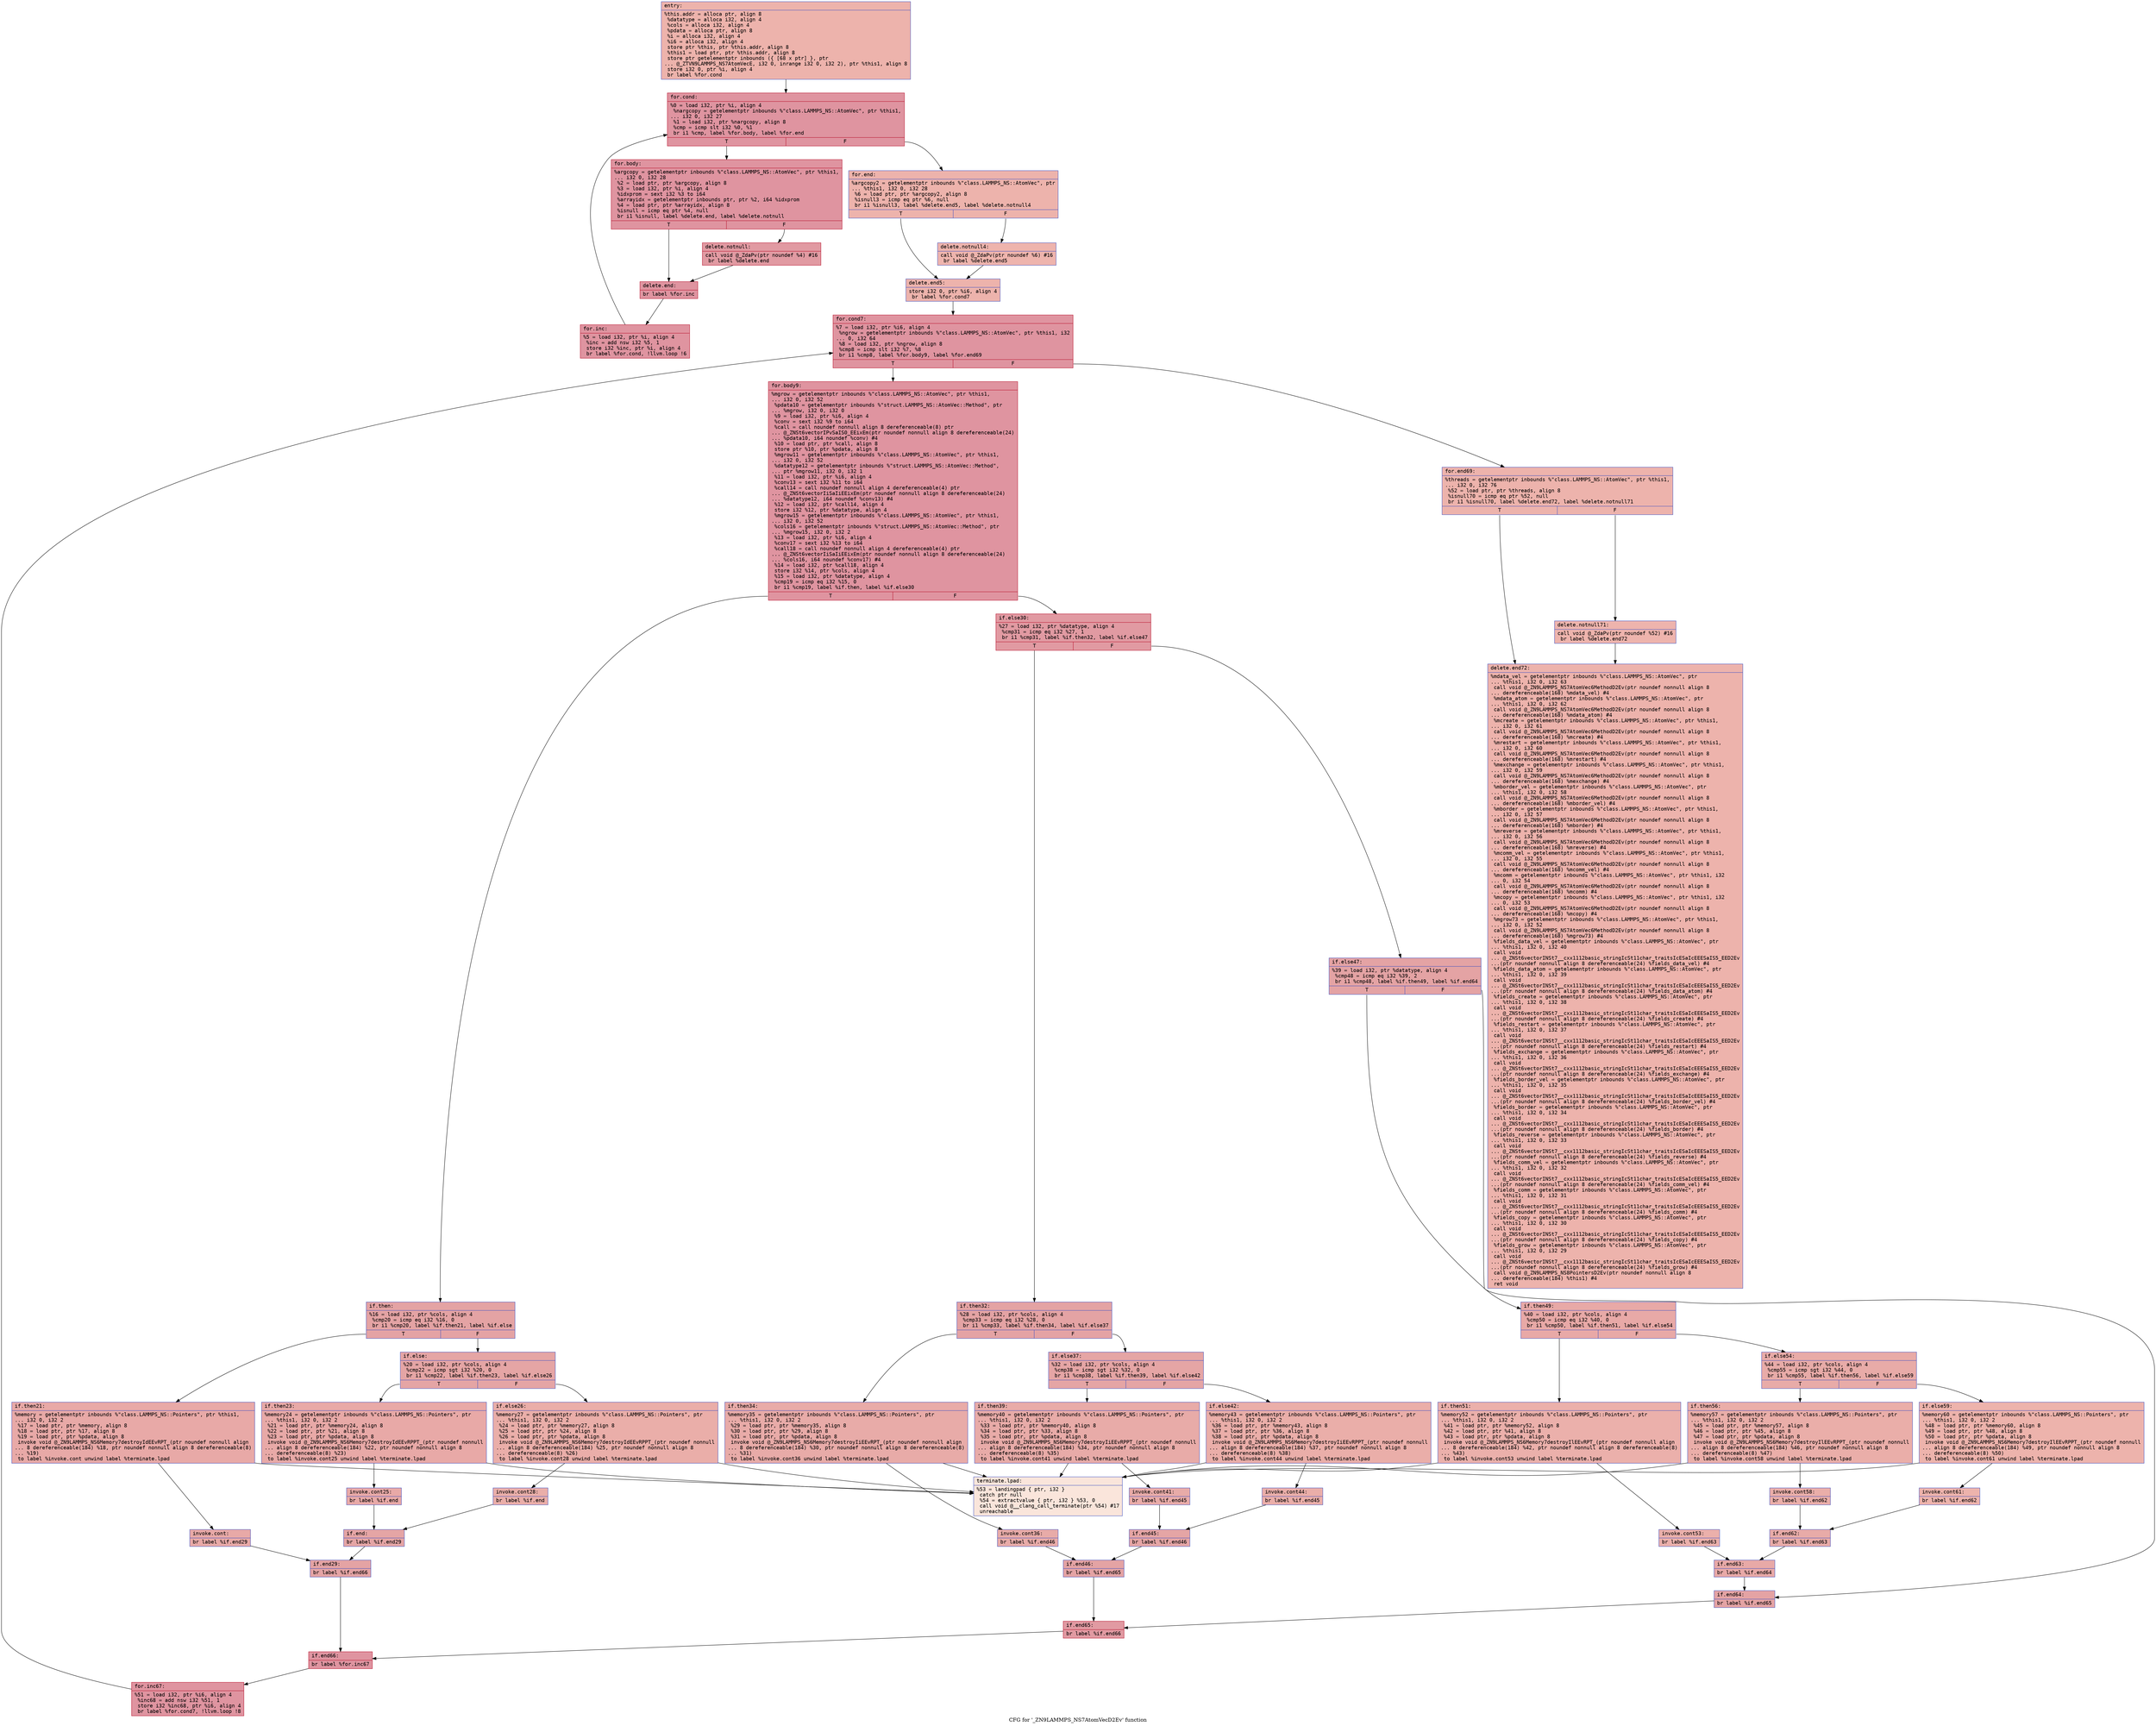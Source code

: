 digraph "CFG for '_ZN9LAMMPS_NS7AtomVecD2Ev' function" {
	label="CFG for '_ZN9LAMMPS_NS7AtomVecD2Ev' function";

	Node0x56285a8dc5a0 [shape=record,color="#3d50c3ff", style=filled, fillcolor="#d6524470" fontname="Courier",label="{entry:\l|  %this.addr = alloca ptr, align 8\l  %datatype = alloca i32, align 4\l  %cols = alloca i32, align 4\l  %pdata = alloca ptr, align 8\l  %i = alloca i32, align 4\l  %i6 = alloca i32, align 4\l  store ptr %this, ptr %this.addr, align 8\l  %this1 = load ptr, ptr %this.addr, align 8\l  store ptr getelementptr inbounds (\{ [68 x ptr] \}, ptr\l... @_ZTVN9LAMMPS_NS7AtomVecE, i32 0, inrange i32 0, i32 2), ptr %this1, align 8\l  store i32 0, ptr %i, align 4\l  br label %for.cond\l}"];
	Node0x56285a8dc5a0 -> Node0x56285a8dcbb0[tooltip="entry -> for.cond\nProbability 100.00%" ];
	Node0x56285a8dcbb0 [shape=record,color="#b70d28ff", style=filled, fillcolor="#b70d2870" fontname="Courier",label="{for.cond:\l|  %0 = load i32, ptr %i, align 4\l  %nargcopy = getelementptr inbounds %\"class.LAMMPS_NS::AtomVec\", ptr %this1,\l... i32 0, i32 27\l  %1 = load i32, ptr %nargcopy, align 8\l  %cmp = icmp slt i32 %0, %1\l  br i1 %cmp, label %for.body, label %for.end\l|{<s0>T|<s1>F}}"];
	Node0x56285a8dcbb0:s0 -> Node0x56285a8dcee0[tooltip="for.cond -> for.body\nProbability 96.88%" ];
	Node0x56285a8dcbb0:s1 -> Node0x56285a8dd100[tooltip="for.cond -> for.end\nProbability 3.12%" ];
	Node0x56285a8dcee0 [shape=record,color="#b70d28ff", style=filled, fillcolor="#b70d2870" fontname="Courier",label="{for.body:\l|  %argcopy = getelementptr inbounds %\"class.LAMMPS_NS::AtomVec\", ptr %this1,\l... i32 0, i32 28\l  %2 = load ptr, ptr %argcopy, align 8\l  %3 = load i32, ptr %i, align 4\l  %idxprom = sext i32 %3 to i64\l  %arrayidx = getelementptr inbounds ptr, ptr %2, i64 %idxprom\l  %4 = load ptr, ptr %arrayidx, align 8\l  %isnull = icmp eq ptr %4, null\l  br i1 %isnull, label %delete.end, label %delete.notnull\l|{<s0>T|<s1>F}}"];
	Node0x56285a8dcee0:s0 -> Node0x56285a8dd6f0[tooltip="for.body -> delete.end\nProbability 37.50%" ];
	Node0x56285a8dcee0:s1 -> Node0x56285a8dd770[tooltip="for.body -> delete.notnull\nProbability 62.50%" ];
	Node0x56285a8dd770 [shape=record,color="#b70d28ff", style=filled, fillcolor="#bb1b2c70" fontname="Courier",label="{delete.notnull:\l|  call void @_ZdaPv(ptr noundef %4) #16\l  br label %delete.end\l}"];
	Node0x56285a8dd770 -> Node0x56285a8dd6f0[tooltip="delete.notnull -> delete.end\nProbability 100.00%" ];
	Node0x56285a8dd6f0 [shape=record,color="#b70d28ff", style=filled, fillcolor="#b70d2870" fontname="Courier",label="{delete.end:\l|  br label %for.inc\l}"];
	Node0x56285a8dd6f0 -> Node0x56285a8ddb20[tooltip="delete.end -> for.inc\nProbability 100.00%" ];
	Node0x56285a8ddb20 [shape=record,color="#b70d28ff", style=filled, fillcolor="#b70d2870" fontname="Courier",label="{for.inc:\l|  %5 = load i32, ptr %i, align 4\l  %inc = add nsw i32 %5, 1\l  store i32 %inc, ptr %i, align 4\l  br label %for.cond, !llvm.loop !6\l}"];
	Node0x56285a8ddb20 -> Node0x56285a8dcbb0[tooltip="for.inc -> for.cond\nProbability 100.00%" ];
	Node0x56285a8dd100 [shape=record,color="#3d50c3ff", style=filled, fillcolor="#d6524470" fontname="Courier",label="{for.end:\l|  %argcopy2 = getelementptr inbounds %\"class.LAMMPS_NS::AtomVec\", ptr\l... %this1, i32 0, i32 28\l  %6 = load ptr, ptr %argcopy2, align 8\l  %isnull3 = icmp eq ptr %6, null\l  br i1 %isnull3, label %delete.end5, label %delete.notnull4\l|{<s0>T|<s1>F}}"];
	Node0x56285a8dd100:s0 -> Node0x56285a8deba0[tooltip="for.end -> delete.end5\nProbability 37.50%" ];
	Node0x56285a8dd100:s1 -> Node0x56285a8dcf60[tooltip="for.end -> delete.notnull4\nProbability 62.50%" ];
	Node0x56285a8dcf60 [shape=record,color="#3d50c3ff", style=filled, fillcolor="#d8564670" fontname="Courier",label="{delete.notnull4:\l|  call void @_ZdaPv(ptr noundef %6) #16\l  br label %delete.end5\l}"];
	Node0x56285a8dcf60 -> Node0x56285a8deba0[tooltip="delete.notnull4 -> delete.end5\nProbability 100.00%" ];
	Node0x56285a8deba0 [shape=record,color="#3d50c3ff", style=filled, fillcolor="#d6524470" fontname="Courier",label="{delete.end5:\l|  store i32 0, ptr %i6, align 4\l  br label %for.cond7\l}"];
	Node0x56285a8deba0 -> Node0x56285a8df140[tooltip="delete.end5 -> for.cond7\nProbability 100.00%" ];
	Node0x56285a8df140 [shape=record,color="#b70d28ff", style=filled, fillcolor="#b70d2870" fontname="Courier",label="{for.cond7:\l|  %7 = load i32, ptr %i6, align 4\l  %ngrow = getelementptr inbounds %\"class.LAMMPS_NS::AtomVec\", ptr %this1, i32\l... 0, i32 64\l  %8 = load i32, ptr %ngrow, align 8\l  %cmp8 = icmp slt i32 %7, %8\l  br i1 %cmp8, label %for.body9, label %for.end69\l|{<s0>T|<s1>F}}"];
	Node0x56285a8df140:s0 -> Node0x56285a8df470[tooltip="for.cond7 -> for.body9\nProbability 96.88%" ];
	Node0x56285a8df140:s1 -> Node0x56285a8df4f0[tooltip="for.cond7 -> for.end69\nProbability 3.12%" ];
	Node0x56285a8df470 [shape=record,color="#b70d28ff", style=filled, fillcolor="#b70d2870" fontname="Courier",label="{for.body9:\l|  %mgrow = getelementptr inbounds %\"class.LAMMPS_NS::AtomVec\", ptr %this1,\l... i32 0, i32 52\l  %pdata10 = getelementptr inbounds %\"struct.LAMMPS_NS::AtomVec::Method\", ptr\l... %mgrow, i32 0, i32 0\l  %9 = load i32, ptr %i6, align 4\l  %conv = sext i32 %9 to i64\l  %call = call noundef nonnull align 8 dereferenceable(8) ptr\l... @_ZNSt6vectorIPvSaIS0_EEixEm(ptr noundef nonnull align 8 dereferenceable(24)\l... %pdata10, i64 noundef %conv) #4\l  %10 = load ptr, ptr %call, align 8\l  store ptr %10, ptr %pdata, align 8\l  %mgrow11 = getelementptr inbounds %\"class.LAMMPS_NS::AtomVec\", ptr %this1,\l... i32 0, i32 52\l  %datatype12 = getelementptr inbounds %\"struct.LAMMPS_NS::AtomVec::Method\",\l... ptr %mgrow11, i32 0, i32 1\l  %11 = load i32, ptr %i6, align 4\l  %conv13 = sext i32 %11 to i64\l  %call14 = call noundef nonnull align 4 dereferenceable(4) ptr\l... @_ZNSt6vectorIiSaIiEEixEm(ptr noundef nonnull align 8 dereferenceable(24)\l... %datatype12, i64 noundef %conv13) #4\l  %12 = load i32, ptr %call14, align 4\l  store i32 %12, ptr %datatype, align 4\l  %mgrow15 = getelementptr inbounds %\"class.LAMMPS_NS::AtomVec\", ptr %this1,\l... i32 0, i32 52\l  %cols16 = getelementptr inbounds %\"struct.LAMMPS_NS::AtomVec::Method\", ptr\l... %mgrow15, i32 0, i32 2\l  %13 = load i32, ptr %i6, align 4\l  %conv17 = sext i32 %13 to i64\l  %call18 = call noundef nonnull align 4 dereferenceable(4) ptr\l... @_ZNSt6vectorIiSaIiEEixEm(ptr noundef nonnull align 8 dereferenceable(24)\l... %cols16, i64 noundef %conv17) #4\l  %14 = load i32, ptr %call18, align 4\l  store i32 %14, ptr %cols, align 4\l  %15 = load i32, ptr %datatype, align 4\l  %cmp19 = icmp eq i32 %15, 0\l  br i1 %cmp19, label %if.then, label %if.else30\l|{<s0>T|<s1>F}}"];
	Node0x56285a8df470:s0 -> Node0x56285a8e09a0[tooltip="for.body9 -> if.then\nProbability 37.50%" ];
	Node0x56285a8df470:s1 -> Node0x56285a8e0a70[tooltip="for.body9 -> if.else30\nProbability 62.50%" ];
	Node0x56285a8e09a0 [shape=record,color="#3d50c3ff", style=filled, fillcolor="#c32e3170" fontname="Courier",label="{if.then:\l|  %16 = load i32, ptr %cols, align 4\l  %cmp20 = icmp eq i32 %16, 0\l  br i1 %cmp20, label %if.then21, label %if.else\l|{<s0>T|<s1>F}}"];
	Node0x56285a8e09a0:s0 -> Node0x56285a8e0d00[tooltip="if.then -> if.then21\nProbability 37.50%" ];
	Node0x56285a8e09a0:s1 -> Node0x56285a8e0d50[tooltip="if.then -> if.else\nProbability 62.50%" ];
	Node0x56285a8e0d00 [shape=record,color="#3d50c3ff", style=filled, fillcolor="#ca3b3770" fontname="Courier",label="{if.then21:\l|  %memory = getelementptr inbounds %\"class.LAMMPS_NS::Pointers\", ptr %this1,\l... i32 0, i32 2\l  %17 = load ptr, ptr %memory, align 8\l  %18 = load ptr, ptr %17, align 8\l  %19 = load ptr, ptr %pdata, align 8\l  invoke void @_ZN9LAMMPS_NS6Memory7destroyIdEEvRPT_(ptr noundef nonnull align\l... 8 dereferenceable(184) %18, ptr noundef nonnull align 8 dereferenceable(8)\l... %19)\l          to label %invoke.cont unwind label %terminate.lpad\l}"];
	Node0x56285a8e0d00 -> Node0x56285a8e1460[tooltip="if.then21 -> invoke.cont\nProbability 100.00%" ];
	Node0x56285a8e0d00 -> Node0x56285a8e14e0[tooltip="if.then21 -> terminate.lpad\nProbability 0.00%" ];
	Node0x56285a8e1460 [shape=record,color="#3d50c3ff", style=filled, fillcolor="#ca3b3770" fontname="Courier",label="{invoke.cont:\l|  br label %if.end29\l}"];
	Node0x56285a8e1460 -> Node0x56285a8e1860[tooltip="invoke.cont -> if.end29\nProbability 100.00%" ];
	Node0x56285a8e0d50 [shape=record,color="#3d50c3ff", style=filled, fillcolor="#c5333470" fontname="Courier",label="{if.else:\l|  %20 = load i32, ptr %cols, align 4\l  %cmp22 = icmp sgt i32 %20, 0\l  br i1 %cmp22, label %if.then23, label %if.else26\l|{<s0>T|<s1>F}}"];
	Node0x56285a8e0d50:s0 -> Node0x56285a8e1a30[tooltip="if.else -> if.then23\nProbability 62.50%" ];
	Node0x56285a8e0d50:s1 -> Node0x56285a8e1ab0[tooltip="if.else -> if.else26\nProbability 37.50%" ];
	Node0x56285a8e1a30 [shape=record,color="#3d50c3ff", style=filled, fillcolor="#ca3b3770" fontname="Courier",label="{if.then23:\l|  %memory24 = getelementptr inbounds %\"class.LAMMPS_NS::Pointers\", ptr\l... %this1, i32 0, i32 2\l  %21 = load ptr, ptr %memory24, align 8\l  %22 = load ptr, ptr %21, align 8\l  %23 = load ptr, ptr %pdata, align 8\l  invoke void @_ZN9LAMMPS_NS6Memory7destroyIdEEvRPPT_(ptr noundef nonnull\l... align 8 dereferenceable(184) %22, ptr noundef nonnull align 8\l... dereferenceable(8) %23)\l          to label %invoke.cont25 unwind label %terminate.lpad\l}"];
	Node0x56285a8e1a30 -> Node0x56285a8e1ee0[tooltip="if.then23 -> invoke.cont25\nProbability 100.00%" ];
	Node0x56285a8e1a30 -> Node0x56285a8e14e0[tooltip="if.then23 -> terminate.lpad\nProbability 0.00%" ];
	Node0x56285a8e1ee0 [shape=record,color="#3d50c3ff", style=filled, fillcolor="#ca3b3770" fontname="Courier",label="{invoke.cont25:\l|  br label %if.end\l}"];
	Node0x56285a8e1ee0 -> Node0x56285a8e21e0[tooltip="invoke.cont25 -> if.end\nProbability 100.00%" ];
	Node0x56285a8e1ab0 [shape=record,color="#3d50c3ff", style=filled, fillcolor="#d0473d70" fontname="Courier",label="{if.else26:\l|  %memory27 = getelementptr inbounds %\"class.LAMMPS_NS::Pointers\", ptr\l... %this1, i32 0, i32 2\l  %24 = load ptr, ptr %memory27, align 8\l  %25 = load ptr, ptr %24, align 8\l  %26 = load ptr, ptr %pdata, align 8\l  invoke void @_ZN9LAMMPS_NS6Memory7destroyIdEEvRPPT_(ptr noundef nonnull\l... align 8 dereferenceable(184) %25, ptr noundef nonnull align 8\l... dereferenceable(8) %26)\l          to label %invoke.cont28 unwind label %terminate.lpad\l}"];
	Node0x56285a8e1ab0 -> Node0x56285a8e2510[tooltip="if.else26 -> invoke.cont28\nProbability 100.00%" ];
	Node0x56285a8e1ab0 -> Node0x56285a8e14e0[tooltip="if.else26 -> terminate.lpad\nProbability 0.00%" ];
	Node0x56285a8e2510 [shape=record,color="#3d50c3ff", style=filled, fillcolor="#d0473d70" fontname="Courier",label="{invoke.cont28:\l|  br label %if.end\l}"];
	Node0x56285a8e2510 -> Node0x56285a8e21e0[tooltip="invoke.cont28 -> if.end\nProbability 100.00%" ];
	Node0x56285a8e21e0 [shape=record,color="#3d50c3ff", style=filled, fillcolor="#c5333470" fontname="Courier",label="{if.end:\l|  br label %if.end29\l}"];
	Node0x56285a8e21e0 -> Node0x56285a8e1860[tooltip="if.end -> if.end29\nProbability 100.00%" ];
	Node0x56285a8e1860 [shape=record,color="#3d50c3ff", style=filled, fillcolor="#c32e3170" fontname="Courier",label="{if.end29:\l|  br label %if.end66\l}"];
	Node0x56285a8e1860 -> Node0x56285a8e2810[tooltip="if.end29 -> if.end66\nProbability 100.00%" ];
	Node0x56285a8e0a70 [shape=record,color="#b70d28ff", style=filled, fillcolor="#bb1b2c70" fontname="Courier",label="{if.else30:\l|  %27 = load i32, ptr %datatype, align 4\l  %cmp31 = icmp eq i32 %27, 1\l  br i1 %cmp31, label %if.then32, label %if.else47\l|{<s0>T|<s1>F}}"];
	Node0x56285a8e0a70:s0 -> Node0x56285a8e29e0[tooltip="if.else30 -> if.then32\nProbability 50.00%" ];
	Node0x56285a8e0a70:s1 -> Node0x56285a8e2a30[tooltip="if.else30 -> if.else47\nProbability 50.00%" ];
	Node0x56285a8e29e0 [shape=record,color="#3d50c3ff", style=filled, fillcolor="#c32e3170" fontname="Courier",label="{if.then32:\l|  %28 = load i32, ptr %cols, align 4\l  %cmp33 = icmp eq i32 %28, 0\l  br i1 %cmp33, label %if.then34, label %if.else37\l|{<s0>T|<s1>F}}"];
	Node0x56285a8e29e0:s0 -> Node0x56285a8e2c70[tooltip="if.then32 -> if.then34\nProbability 37.50%" ];
	Node0x56285a8e29e0:s1 -> Node0x56285a8e2cf0[tooltip="if.then32 -> if.else37\nProbability 62.50%" ];
	Node0x56285a8e2c70 [shape=record,color="#3d50c3ff", style=filled, fillcolor="#cc403a70" fontname="Courier",label="{if.then34:\l|  %memory35 = getelementptr inbounds %\"class.LAMMPS_NS::Pointers\", ptr\l... %this1, i32 0, i32 2\l  %29 = load ptr, ptr %memory35, align 8\l  %30 = load ptr, ptr %29, align 8\l  %31 = load ptr, ptr %pdata, align 8\l  invoke void @_ZN9LAMMPS_NS6Memory7destroyIiEEvRPT_(ptr noundef nonnull align\l... 8 dereferenceable(184) %30, ptr noundef nonnull align 8 dereferenceable(8)\l... %31)\l          to label %invoke.cont36 unwind label %terminate.lpad\l}"];
	Node0x56285a8e2c70 -> Node0x56285a8e30c0[tooltip="if.then34 -> invoke.cont36\nProbability 100.00%" ];
	Node0x56285a8e2c70 -> Node0x56285a8e14e0[tooltip="if.then34 -> terminate.lpad\nProbability 0.00%" ];
	Node0x56285a8e30c0 [shape=record,color="#3d50c3ff", style=filled, fillcolor="#cc403a70" fontname="Courier",label="{invoke.cont36:\l|  br label %if.end46\l}"];
	Node0x56285a8e30c0 -> Node0x56285a8e33e0[tooltip="invoke.cont36 -> if.end46\nProbability 100.00%" ];
	Node0x56285a8e2cf0 [shape=record,color="#3d50c3ff", style=filled, fillcolor="#c5333470" fontname="Courier",label="{if.else37:\l|  %32 = load i32, ptr %cols, align 4\l  %cmp38 = icmp sgt i32 %32, 0\l  br i1 %cmp38, label %if.then39, label %if.else42\l|{<s0>T|<s1>F}}"];
	Node0x56285a8e2cf0:s0 -> Node0x56285a8e35b0[tooltip="if.else37 -> if.then39\nProbability 62.50%" ];
	Node0x56285a8e2cf0:s1 -> Node0x56285a8e3630[tooltip="if.else37 -> if.else42\nProbability 37.50%" ];
	Node0x56285a8e35b0 [shape=record,color="#3d50c3ff", style=filled, fillcolor="#cc403a70" fontname="Courier",label="{if.then39:\l|  %memory40 = getelementptr inbounds %\"class.LAMMPS_NS::Pointers\", ptr\l... %this1, i32 0, i32 2\l  %33 = load ptr, ptr %memory40, align 8\l  %34 = load ptr, ptr %33, align 8\l  %35 = load ptr, ptr %pdata, align 8\l  invoke void @_ZN9LAMMPS_NS6Memory7destroyIiEEvRPPT_(ptr noundef nonnull\l... align 8 dereferenceable(184) %34, ptr noundef nonnull align 8\l... dereferenceable(8) %35)\l          to label %invoke.cont41 unwind label %terminate.lpad\l}"];
	Node0x56285a8e35b0 -> Node0x56285a8e3a60[tooltip="if.then39 -> invoke.cont41\nProbability 100.00%" ];
	Node0x56285a8e35b0 -> Node0x56285a8e14e0[tooltip="if.then39 -> terminate.lpad\nProbability 0.00%" ];
	Node0x56285a8e3a60 [shape=record,color="#3d50c3ff", style=filled, fillcolor="#cc403a70" fontname="Courier",label="{invoke.cont41:\l|  br label %if.end45\l}"];
	Node0x56285a8e3a60 -> Node0x56285a8e3d60[tooltip="invoke.cont41 -> if.end45\nProbability 100.00%" ];
	Node0x56285a8e3630 [shape=record,color="#3d50c3ff", style=filled, fillcolor="#d0473d70" fontname="Courier",label="{if.else42:\l|  %memory43 = getelementptr inbounds %\"class.LAMMPS_NS::Pointers\", ptr\l... %this1, i32 0, i32 2\l  %36 = load ptr, ptr %memory43, align 8\l  %37 = load ptr, ptr %36, align 8\l  %38 = load ptr, ptr %pdata, align 8\l  invoke void @_ZN9LAMMPS_NS6Memory7destroyIiEEvRPPT_(ptr noundef nonnull\l... align 8 dereferenceable(184) %37, ptr noundef nonnull align 8\l... dereferenceable(8) %38)\l          to label %invoke.cont44 unwind label %terminate.lpad\l}"];
	Node0x56285a8e3630 -> Node0x56285a8e40c0[tooltip="if.else42 -> invoke.cont44\nProbability 100.00%" ];
	Node0x56285a8e3630 -> Node0x56285a8e14e0[tooltip="if.else42 -> terminate.lpad\nProbability 0.00%" ];
	Node0x56285a8e40c0 [shape=record,color="#3d50c3ff", style=filled, fillcolor="#d0473d70" fontname="Courier",label="{invoke.cont44:\l|  br label %if.end45\l}"];
	Node0x56285a8e40c0 -> Node0x56285a8e3d60[tooltip="invoke.cont44 -> if.end45\nProbability 100.00%" ];
	Node0x56285a8e3d60 [shape=record,color="#3d50c3ff", style=filled, fillcolor="#c5333470" fontname="Courier",label="{if.end45:\l|  br label %if.end46\l}"];
	Node0x56285a8e3d60 -> Node0x56285a8e33e0[tooltip="if.end45 -> if.end46\nProbability 100.00%" ];
	Node0x56285a8e33e0 [shape=record,color="#3d50c3ff", style=filled, fillcolor="#c32e3170" fontname="Courier",label="{if.end46:\l|  br label %if.end65\l}"];
	Node0x56285a8e33e0 -> Node0x56285a8e43a0[tooltip="if.end46 -> if.end65\nProbability 100.00%" ];
	Node0x56285a8e2a30 [shape=record,color="#3d50c3ff", style=filled, fillcolor="#c32e3170" fontname="Courier",label="{if.else47:\l|  %39 = load i32, ptr %datatype, align 4\l  %cmp48 = icmp eq i32 %39, 2\l  br i1 %cmp48, label %if.then49, label %if.end64\l|{<s0>T|<s1>F}}"];
	Node0x56285a8e2a30:s0 -> Node0x56285a8e4570[tooltip="if.else47 -> if.then49\nProbability 50.00%" ];
	Node0x56285a8e2a30:s1 -> Node0x56285a8e45c0[tooltip="if.else47 -> if.end64\nProbability 50.00%" ];
	Node0x56285a8e4570 [shape=record,color="#3d50c3ff", style=filled, fillcolor="#ca3b3770" fontname="Courier",label="{if.then49:\l|  %40 = load i32, ptr %cols, align 4\l  %cmp50 = icmp eq i32 %40, 0\l  br i1 %cmp50, label %if.then51, label %if.else54\l|{<s0>T|<s1>F}}"];
	Node0x56285a8e4570:s0 -> Node0x56285a8e4800[tooltip="if.then49 -> if.then51\nProbability 37.50%" ];
	Node0x56285a8e4570:s1 -> Node0x56285a8e4880[tooltip="if.then49 -> if.else54\nProbability 62.50%" ];
	Node0x56285a8e4800 [shape=record,color="#3d50c3ff", style=filled, fillcolor="#d24b4070" fontname="Courier",label="{if.then51:\l|  %memory52 = getelementptr inbounds %\"class.LAMMPS_NS::Pointers\", ptr\l... %this1, i32 0, i32 2\l  %41 = load ptr, ptr %memory52, align 8\l  %42 = load ptr, ptr %41, align 8\l  %43 = load ptr, ptr %pdata, align 8\l  invoke void @_ZN9LAMMPS_NS6Memory7destroyIlEEvRPT_(ptr noundef nonnull align\l... 8 dereferenceable(184) %42, ptr noundef nonnull align 8 dereferenceable(8)\l... %43)\l          to label %invoke.cont53 unwind label %terminate.lpad\l}"];
	Node0x56285a8e4800 -> Node0x56285a8e4c50[tooltip="if.then51 -> invoke.cont53\nProbability 100.00%" ];
	Node0x56285a8e4800 -> Node0x56285a8e14e0[tooltip="if.then51 -> terminate.lpad\nProbability 0.00%" ];
	Node0x56285a8e4c50 [shape=record,color="#3d50c3ff", style=filled, fillcolor="#d24b4070" fontname="Courier",label="{invoke.cont53:\l|  br label %if.end63\l}"];
	Node0x56285a8e4c50 -> Node0x56285a8e4f70[tooltip="invoke.cont53 -> if.end63\nProbability 100.00%" ];
	Node0x56285a8e4880 [shape=record,color="#3d50c3ff", style=filled, fillcolor="#cc403a70" fontname="Courier",label="{if.else54:\l|  %44 = load i32, ptr %cols, align 4\l  %cmp55 = icmp sgt i32 %44, 0\l  br i1 %cmp55, label %if.then56, label %if.else59\l|{<s0>T|<s1>F}}"];
	Node0x56285a8e4880:s0 -> Node0x56285a8e5140[tooltip="if.else54 -> if.then56\nProbability 62.50%" ];
	Node0x56285a8e4880:s1 -> Node0x56285a8e51c0[tooltip="if.else54 -> if.else59\nProbability 37.50%" ];
	Node0x56285a8e5140 [shape=record,color="#3d50c3ff", style=filled, fillcolor="#d0473d70" fontname="Courier",label="{if.then56:\l|  %memory57 = getelementptr inbounds %\"class.LAMMPS_NS::Pointers\", ptr\l... %this1, i32 0, i32 2\l  %45 = load ptr, ptr %memory57, align 8\l  %46 = load ptr, ptr %45, align 8\l  %47 = load ptr, ptr %pdata, align 8\l  invoke void @_ZN9LAMMPS_NS6Memory7destroyIlEEvRPPT_(ptr noundef nonnull\l... align 8 dereferenceable(184) %46, ptr noundef nonnull align 8\l... dereferenceable(8) %47)\l          to label %invoke.cont58 unwind label %terminate.lpad\l}"];
	Node0x56285a8e5140 -> Node0x56285a8e5e00[tooltip="if.then56 -> invoke.cont58\nProbability 100.00%" ];
	Node0x56285a8e5140 -> Node0x56285a8e14e0[tooltip="if.then56 -> terminate.lpad\nProbability 0.00%" ];
	Node0x56285a8e5e00 [shape=record,color="#3d50c3ff", style=filled, fillcolor="#d0473d70" fontname="Courier",label="{invoke.cont58:\l|  br label %if.end62\l}"];
	Node0x56285a8e5e00 -> Node0x56285a8e6100[tooltip="invoke.cont58 -> if.end62\nProbability 100.00%" ];
	Node0x56285a8e51c0 [shape=record,color="#3d50c3ff", style=filled, fillcolor="#d6524470" fontname="Courier",label="{if.else59:\l|  %memory60 = getelementptr inbounds %\"class.LAMMPS_NS::Pointers\", ptr\l... %this1, i32 0, i32 2\l  %48 = load ptr, ptr %memory60, align 8\l  %49 = load ptr, ptr %48, align 8\l  %50 = load ptr, ptr %pdata, align 8\l  invoke void @_ZN9LAMMPS_NS6Memory7destroyIlEEvRPPT_(ptr noundef nonnull\l... align 8 dereferenceable(184) %49, ptr noundef nonnull align 8\l... dereferenceable(8) %50)\l          to label %invoke.cont61 unwind label %terminate.lpad\l}"];
	Node0x56285a8e51c0 -> Node0x56285a8e6460[tooltip="if.else59 -> invoke.cont61\nProbability 100.00%" ];
	Node0x56285a8e51c0 -> Node0x56285a8e14e0[tooltip="if.else59 -> terminate.lpad\nProbability 0.00%" ];
	Node0x56285a8e6460 [shape=record,color="#3d50c3ff", style=filled, fillcolor="#d6524470" fontname="Courier",label="{invoke.cont61:\l|  br label %if.end62\l}"];
	Node0x56285a8e6460 -> Node0x56285a8e6100[tooltip="invoke.cont61 -> if.end62\nProbability 100.00%" ];
	Node0x56285a8e6100 [shape=record,color="#3d50c3ff", style=filled, fillcolor="#cc403a70" fontname="Courier",label="{if.end62:\l|  br label %if.end63\l}"];
	Node0x56285a8e6100 -> Node0x56285a8e4f70[tooltip="if.end62 -> if.end63\nProbability 100.00%" ];
	Node0x56285a8e4f70 [shape=record,color="#3d50c3ff", style=filled, fillcolor="#ca3b3770" fontname="Courier",label="{if.end63:\l|  br label %if.end64\l}"];
	Node0x56285a8e4f70 -> Node0x56285a8e45c0[tooltip="if.end63 -> if.end64\nProbability 100.00%" ];
	Node0x56285a8e45c0 [shape=record,color="#3d50c3ff", style=filled, fillcolor="#c32e3170" fontname="Courier",label="{if.end64:\l|  br label %if.end65\l}"];
	Node0x56285a8e45c0 -> Node0x56285a8e43a0[tooltip="if.end64 -> if.end65\nProbability 100.00%" ];
	Node0x56285a8e43a0 [shape=record,color="#b70d28ff", style=filled, fillcolor="#bb1b2c70" fontname="Courier",label="{if.end65:\l|  br label %if.end66\l}"];
	Node0x56285a8e43a0 -> Node0x56285a8e2810[tooltip="if.end65 -> if.end66\nProbability 100.00%" ];
	Node0x56285a8e2810 [shape=record,color="#b70d28ff", style=filled, fillcolor="#b70d2870" fontname="Courier",label="{if.end66:\l|  br label %for.inc67\l}"];
	Node0x56285a8e2810 -> Node0x56285a8e1170[tooltip="if.end66 -> for.inc67\nProbability 100.00%" ];
	Node0x56285a8e1170 [shape=record,color="#b70d28ff", style=filled, fillcolor="#b70d2870" fontname="Courier",label="{for.inc67:\l|  %51 = load i32, ptr %i6, align 4\l  %inc68 = add nsw i32 %51, 1\l  store i32 %inc68, ptr %i6, align 4\l  br label %for.cond7, !llvm.loop !8\l}"];
	Node0x56285a8e1170 -> Node0x56285a8df140[tooltip="for.inc67 -> for.cond7\nProbability 100.00%" ];
	Node0x56285a8df4f0 [shape=record,color="#3d50c3ff", style=filled, fillcolor="#d6524470" fontname="Courier",label="{for.end69:\l|  %threads = getelementptr inbounds %\"class.LAMMPS_NS::AtomVec\", ptr %this1,\l... i32 0, i32 76\l  %52 = load ptr, ptr %threads, align 8\l  %isnull70 = icmp eq ptr %52, null\l  br i1 %isnull70, label %delete.end72, label %delete.notnull71\l|{<s0>T|<s1>F}}"];
	Node0x56285a8df4f0:s0 -> Node0x56285a8e7490[tooltip="for.end69 -> delete.end72\nProbability 37.50%" ];
	Node0x56285a8df4f0:s1 -> Node0x56285a8e7540[tooltip="for.end69 -> delete.notnull71\nProbability 62.50%" ];
	Node0x56285a8e7540 [shape=record,color="#3d50c3ff", style=filled, fillcolor="#d8564670" fontname="Courier",label="{delete.notnull71:\l|  call void @_ZdaPv(ptr noundef %52) #16\l  br label %delete.end72\l}"];
	Node0x56285a8e7540 -> Node0x56285a8e7490[tooltip="delete.notnull71 -> delete.end72\nProbability 100.00%" ];
	Node0x56285a8e7490 [shape=record,color="#3d50c3ff", style=filled, fillcolor="#d6524470" fontname="Courier",label="{delete.end72:\l|  %mdata_vel = getelementptr inbounds %\"class.LAMMPS_NS::AtomVec\", ptr\l... %this1, i32 0, i32 63\l  call void @_ZN9LAMMPS_NS7AtomVec6MethodD2Ev(ptr noundef nonnull align 8\l... dereferenceable(168) %mdata_vel) #4\l  %mdata_atom = getelementptr inbounds %\"class.LAMMPS_NS::AtomVec\", ptr\l... %this1, i32 0, i32 62\l  call void @_ZN9LAMMPS_NS7AtomVec6MethodD2Ev(ptr noundef nonnull align 8\l... dereferenceable(168) %mdata_atom) #4\l  %mcreate = getelementptr inbounds %\"class.LAMMPS_NS::AtomVec\", ptr %this1,\l... i32 0, i32 61\l  call void @_ZN9LAMMPS_NS7AtomVec6MethodD2Ev(ptr noundef nonnull align 8\l... dereferenceable(168) %mcreate) #4\l  %mrestart = getelementptr inbounds %\"class.LAMMPS_NS::AtomVec\", ptr %this1,\l... i32 0, i32 60\l  call void @_ZN9LAMMPS_NS7AtomVec6MethodD2Ev(ptr noundef nonnull align 8\l... dereferenceable(168) %mrestart) #4\l  %mexchange = getelementptr inbounds %\"class.LAMMPS_NS::AtomVec\", ptr %this1,\l... i32 0, i32 59\l  call void @_ZN9LAMMPS_NS7AtomVec6MethodD2Ev(ptr noundef nonnull align 8\l... dereferenceable(168) %mexchange) #4\l  %mborder_vel = getelementptr inbounds %\"class.LAMMPS_NS::AtomVec\", ptr\l... %this1, i32 0, i32 58\l  call void @_ZN9LAMMPS_NS7AtomVec6MethodD2Ev(ptr noundef nonnull align 8\l... dereferenceable(168) %mborder_vel) #4\l  %mborder = getelementptr inbounds %\"class.LAMMPS_NS::AtomVec\", ptr %this1,\l... i32 0, i32 57\l  call void @_ZN9LAMMPS_NS7AtomVec6MethodD2Ev(ptr noundef nonnull align 8\l... dereferenceable(168) %mborder) #4\l  %mreverse = getelementptr inbounds %\"class.LAMMPS_NS::AtomVec\", ptr %this1,\l... i32 0, i32 56\l  call void @_ZN9LAMMPS_NS7AtomVec6MethodD2Ev(ptr noundef nonnull align 8\l... dereferenceable(168) %mreverse) #4\l  %mcomm_vel = getelementptr inbounds %\"class.LAMMPS_NS::AtomVec\", ptr %this1,\l... i32 0, i32 55\l  call void @_ZN9LAMMPS_NS7AtomVec6MethodD2Ev(ptr noundef nonnull align 8\l... dereferenceable(168) %mcomm_vel) #4\l  %mcomm = getelementptr inbounds %\"class.LAMMPS_NS::AtomVec\", ptr %this1, i32\l... 0, i32 54\l  call void @_ZN9LAMMPS_NS7AtomVec6MethodD2Ev(ptr noundef nonnull align 8\l... dereferenceable(168) %mcomm) #4\l  %mcopy = getelementptr inbounds %\"class.LAMMPS_NS::AtomVec\", ptr %this1, i32\l... 0, i32 53\l  call void @_ZN9LAMMPS_NS7AtomVec6MethodD2Ev(ptr noundef nonnull align 8\l... dereferenceable(168) %mcopy) #4\l  %mgrow73 = getelementptr inbounds %\"class.LAMMPS_NS::AtomVec\", ptr %this1,\l... i32 0, i32 52\l  call void @_ZN9LAMMPS_NS7AtomVec6MethodD2Ev(ptr noundef nonnull align 8\l... dereferenceable(168) %mgrow73) #4\l  %fields_data_vel = getelementptr inbounds %\"class.LAMMPS_NS::AtomVec\", ptr\l... %this1, i32 0, i32 40\l  call void\l... @_ZNSt6vectorINSt7__cxx1112basic_stringIcSt11char_traitsIcESaIcEEESaIS5_EED2Ev\l...(ptr noundef nonnull align 8 dereferenceable(24) %fields_data_vel) #4\l  %fields_data_atom = getelementptr inbounds %\"class.LAMMPS_NS::AtomVec\", ptr\l... %this1, i32 0, i32 39\l  call void\l... @_ZNSt6vectorINSt7__cxx1112basic_stringIcSt11char_traitsIcESaIcEEESaIS5_EED2Ev\l...(ptr noundef nonnull align 8 dereferenceable(24) %fields_data_atom) #4\l  %fields_create = getelementptr inbounds %\"class.LAMMPS_NS::AtomVec\", ptr\l... %this1, i32 0, i32 38\l  call void\l... @_ZNSt6vectorINSt7__cxx1112basic_stringIcSt11char_traitsIcESaIcEEESaIS5_EED2Ev\l...(ptr noundef nonnull align 8 dereferenceable(24) %fields_create) #4\l  %fields_restart = getelementptr inbounds %\"class.LAMMPS_NS::AtomVec\", ptr\l... %this1, i32 0, i32 37\l  call void\l... @_ZNSt6vectorINSt7__cxx1112basic_stringIcSt11char_traitsIcESaIcEEESaIS5_EED2Ev\l...(ptr noundef nonnull align 8 dereferenceable(24) %fields_restart) #4\l  %fields_exchange = getelementptr inbounds %\"class.LAMMPS_NS::AtomVec\", ptr\l... %this1, i32 0, i32 36\l  call void\l... @_ZNSt6vectorINSt7__cxx1112basic_stringIcSt11char_traitsIcESaIcEEESaIS5_EED2Ev\l...(ptr noundef nonnull align 8 dereferenceable(24) %fields_exchange) #4\l  %fields_border_vel = getelementptr inbounds %\"class.LAMMPS_NS::AtomVec\", ptr\l... %this1, i32 0, i32 35\l  call void\l... @_ZNSt6vectorINSt7__cxx1112basic_stringIcSt11char_traitsIcESaIcEEESaIS5_EED2Ev\l...(ptr noundef nonnull align 8 dereferenceable(24) %fields_border_vel) #4\l  %fields_border = getelementptr inbounds %\"class.LAMMPS_NS::AtomVec\", ptr\l... %this1, i32 0, i32 34\l  call void\l... @_ZNSt6vectorINSt7__cxx1112basic_stringIcSt11char_traitsIcESaIcEEESaIS5_EED2Ev\l...(ptr noundef nonnull align 8 dereferenceable(24) %fields_border) #4\l  %fields_reverse = getelementptr inbounds %\"class.LAMMPS_NS::AtomVec\", ptr\l... %this1, i32 0, i32 33\l  call void\l... @_ZNSt6vectorINSt7__cxx1112basic_stringIcSt11char_traitsIcESaIcEEESaIS5_EED2Ev\l...(ptr noundef nonnull align 8 dereferenceable(24) %fields_reverse) #4\l  %fields_comm_vel = getelementptr inbounds %\"class.LAMMPS_NS::AtomVec\", ptr\l... %this1, i32 0, i32 32\l  call void\l... @_ZNSt6vectorINSt7__cxx1112basic_stringIcSt11char_traitsIcESaIcEEESaIS5_EED2Ev\l...(ptr noundef nonnull align 8 dereferenceable(24) %fields_comm_vel) #4\l  %fields_comm = getelementptr inbounds %\"class.LAMMPS_NS::AtomVec\", ptr\l... %this1, i32 0, i32 31\l  call void\l... @_ZNSt6vectorINSt7__cxx1112basic_stringIcSt11char_traitsIcESaIcEEESaIS5_EED2Ev\l...(ptr noundef nonnull align 8 dereferenceable(24) %fields_comm) #4\l  %fields_copy = getelementptr inbounds %\"class.LAMMPS_NS::AtomVec\", ptr\l... %this1, i32 0, i32 30\l  call void\l... @_ZNSt6vectorINSt7__cxx1112basic_stringIcSt11char_traitsIcESaIcEEESaIS5_EED2Ev\l...(ptr noundef nonnull align 8 dereferenceable(24) %fields_copy) #4\l  %fields_grow = getelementptr inbounds %\"class.LAMMPS_NS::AtomVec\", ptr\l... %this1, i32 0, i32 29\l  call void\l... @_ZNSt6vectorINSt7__cxx1112basic_stringIcSt11char_traitsIcESaIcEEESaIS5_EED2Ev\l...(ptr noundef nonnull align 8 dereferenceable(24) %fields_grow) #4\l  call void @_ZN9LAMMPS_NS8PointersD2Ev(ptr noundef nonnull align 8\l... dereferenceable(184) %this1) #4\l  ret void\l}"];
	Node0x56285a8e14e0 [shape=record,color="#3d50c3ff", style=filled, fillcolor="#f4c5ad70" fontname="Courier",label="{terminate.lpad:\l|  %53 = landingpad \{ ptr, i32 \}\l          catch ptr null\l  %54 = extractvalue \{ ptr, i32 \} %53, 0\l  call void @__clang_call_terminate(ptr %54) #17\l  unreachable\l}"];
}
